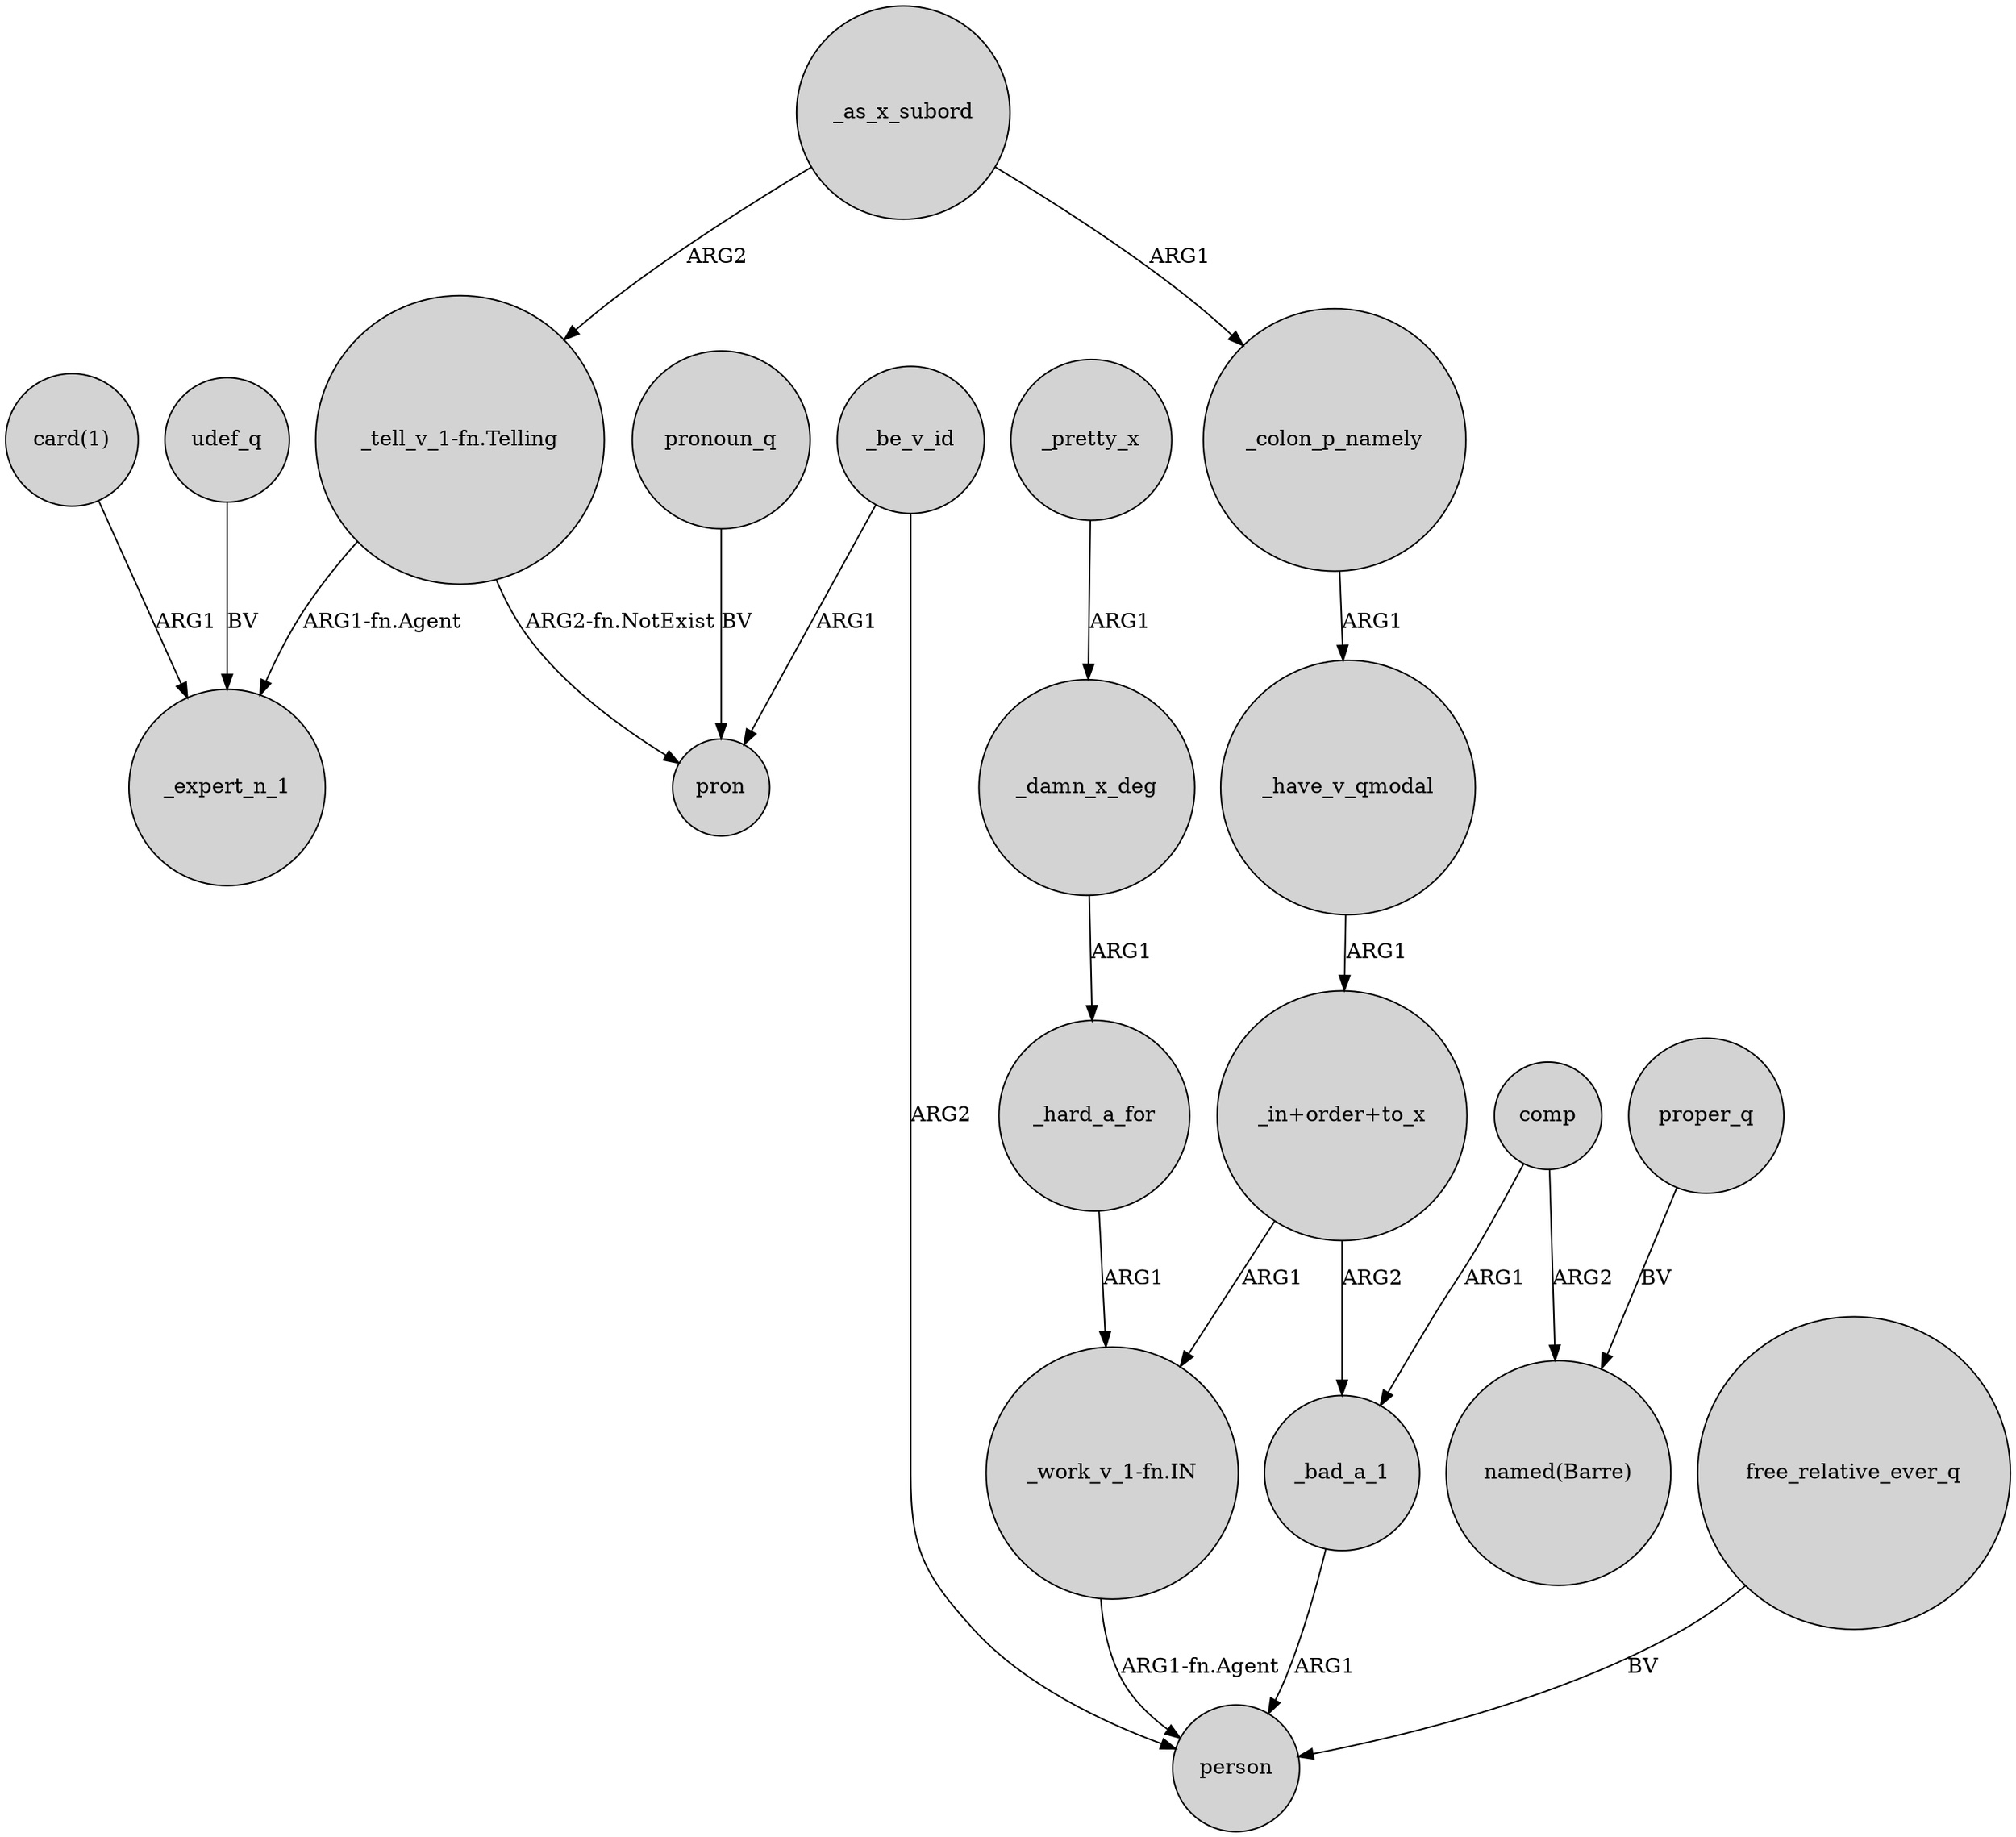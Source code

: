 digraph {
	node [shape=circle style=filled]
	_pretty_x -> _damn_x_deg [label=ARG1]
	"_in+order+to_x" -> "_work_v_1-fn.IN" [label=ARG1]
	_as_x_subord -> _colon_p_namely [label=ARG1]
	_damn_x_deg -> _hard_a_for [label=ARG1]
	comp -> "named(Barre)" [label=ARG2]
	"card(1)" -> _expert_n_1 [label=ARG1]
	"_tell_v_1-fn.Telling" -> _expert_n_1 [label="ARG1-fn.Agent"]
	comp -> _bad_a_1 [label=ARG1]
	_be_v_id -> pron [label=ARG1]
	free_relative_ever_q -> person [label=BV]
	proper_q -> "named(Barre)" [label=BV]
	"_in+order+to_x" -> _bad_a_1 [label=ARG2]
	_colon_p_namely -> _have_v_qmodal [label=ARG1]
	pronoun_q -> pron [label=BV]
	"_work_v_1-fn.IN" -> person [label="ARG1-fn.Agent"]
	_be_v_id -> person [label=ARG2]
	udef_q -> _expert_n_1 [label=BV]
	_as_x_subord -> "_tell_v_1-fn.Telling" [label=ARG2]
	_hard_a_for -> "_work_v_1-fn.IN" [label=ARG1]
	"_tell_v_1-fn.Telling" -> pron [label="ARG2-fn.NotExist"]
	_bad_a_1 -> person [label=ARG1]
	_have_v_qmodal -> "_in+order+to_x" [label=ARG1]
}
